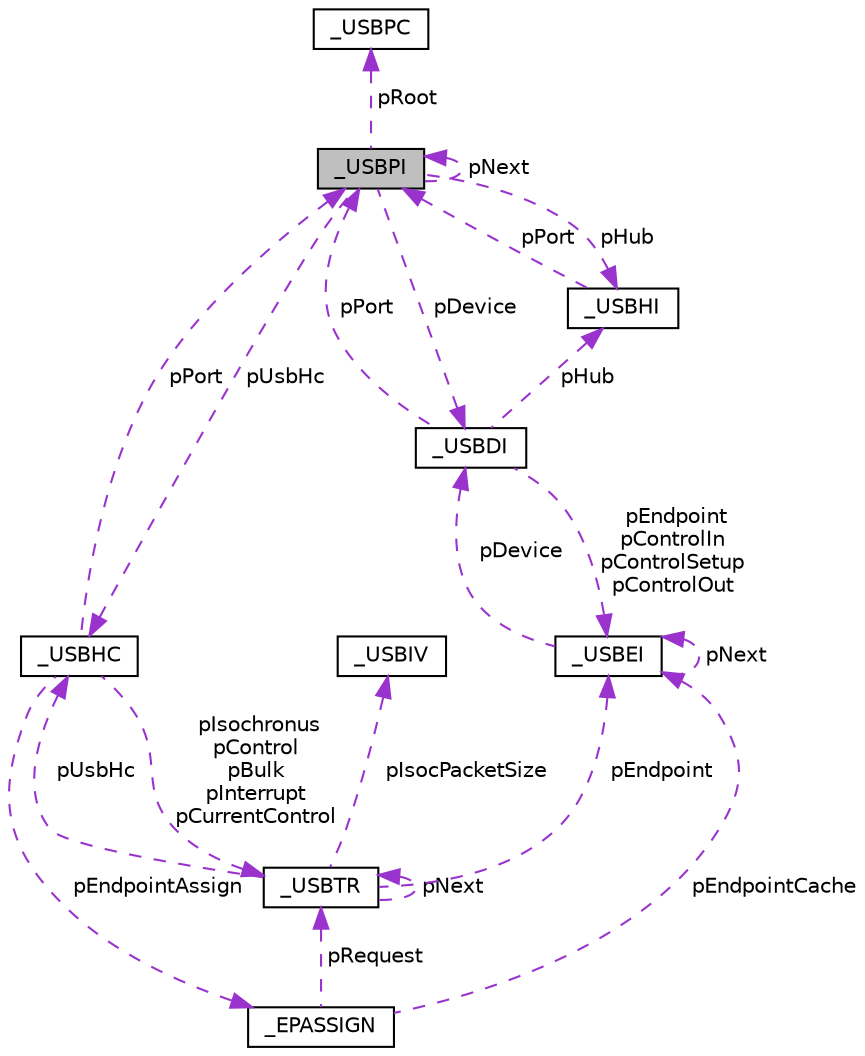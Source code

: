 digraph "_USBPI"
{
 // LATEX_PDF_SIZE
  edge [fontname="Helvetica",fontsize="10",labelfontname="Helvetica",labelfontsize="10"];
  node [fontname="Helvetica",fontsize="10",shape=record];
  Node1 [label="_USBPI",height=0.2,width=0.4,color="black", fillcolor="grey75", style="filled", fontcolor="black",tooltip=" "];
  Node1 -> Node1 [dir="back",color="darkorchid3",fontsize="10",style="dashed",label=" pNext" ,fontname="Helvetica"];
  Node2 -> Node1 [dir="back",color="darkorchid3",fontsize="10",style="dashed",label=" pUsbHc" ,fontname="Helvetica"];
  Node2 [label="_USBHC",height=0.2,width=0.4,color="black", fillcolor="white", style="filled",URL="$d3/dcc/struct__USBHC.html",tooltip=" "];
  Node1 -> Node2 [dir="back",color="darkorchid3",fontsize="10",style="dashed",label=" pPort" ,fontname="Helvetica"];
  Node3 -> Node2 [dir="back",color="darkorchid3",fontsize="10",style="dashed",label=" pEndpointAssign" ,fontname="Helvetica"];
  Node3 [label="_EPASSIGN",height=0.2,width=0.4,color="black", fillcolor="white", style="filled",URL="$d8/dfa/struct__USBHC_1_1__EPASSIGN.html",tooltip=" "];
  Node4 -> Node3 [dir="back",color="darkorchid3",fontsize="10",style="dashed",label=" pRequest" ,fontname="Helvetica"];
  Node4 [label="_USBTR",height=0.2,width=0.4,color="black", fillcolor="white", style="filled",URL="$d8/ddb/struct__USBTR.html",tooltip=" "];
  Node2 -> Node4 [dir="back",color="darkorchid3",fontsize="10",style="dashed",label=" pUsbHc" ,fontname="Helvetica"];
  Node5 -> Node4 [dir="back",color="darkorchid3",fontsize="10",style="dashed",label=" pIsocPacketSize" ,fontname="Helvetica"];
  Node5 [label="_USBIV",height=0.2,width=0.4,color="black", fillcolor="white", style="filled",URL="$d1/d95/struct__USBIV.html",tooltip=" "];
  Node4 -> Node4 [dir="back",color="darkorchid3",fontsize="10",style="dashed",label=" pNext" ,fontname="Helvetica"];
  Node6 -> Node4 [dir="back",color="darkorchid3",fontsize="10",style="dashed",label=" pEndpoint" ,fontname="Helvetica"];
  Node6 [label="_USBEI",height=0.2,width=0.4,color="black", fillcolor="white", style="filled",URL="$d2/d02/struct__USBEI.html",tooltip=" "];
  Node6 -> Node6 [dir="back",color="darkorchid3",fontsize="10",style="dashed",label=" pNext" ,fontname="Helvetica"];
  Node7 -> Node6 [dir="back",color="darkorchid3",fontsize="10",style="dashed",label=" pDevice" ,fontname="Helvetica"];
  Node7 [label="_USBDI",height=0.2,width=0.4,color="black", fillcolor="white", style="filled",URL="$d0/db5/struct__USBDI.html",tooltip=" "];
  Node1 -> Node7 [dir="back",color="darkorchid3",fontsize="10",style="dashed",label=" pPort" ,fontname="Helvetica"];
  Node8 -> Node7 [dir="back",color="darkorchid3",fontsize="10",style="dashed",label=" pHub" ,fontname="Helvetica"];
  Node8 [label="_USBHI",height=0.2,width=0.4,color="black", fillcolor="white", style="filled",URL="$d5/dd1/struct__USBHI.html",tooltip=" "];
  Node1 -> Node8 [dir="back",color="darkorchid3",fontsize="10",style="dashed",label=" pPort" ,fontname="Helvetica"];
  Node6 -> Node7 [dir="back",color="darkorchid3",fontsize="10",style="dashed",label=" pEndpoint\npControlIn\npControlSetup\npControlOut" ,fontname="Helvetica"];
  Node6 -> Node3 [dir="back",color="darkorchid3",fontsize="10",style="dashed",label=" pEndpointCache" ,fontname="Helvetica"];
  Node4 -> Node2 [dir="back",color="darkorchid3",fontsize="10",style="dashed",label=" pIsochronus\npControl\npBulk\npInterrupt\npCurrentControl" ,fontname="Helvetica"];
  Node8 -> Node1 [dir="back",color="darkorchid3",fontsize="10",style="dashed",label=" pHub" ,fontname="Helvetica"];
  Node9 -> Node1 [dir="back",color="darkorchid3",fontsize="10",style="dashed",label=" pRoot" ,fontname="Helvetica"];
  Node9 [label="_USBPC",height=0.2,width=0.4,color="black", fillcolor="white", style="filled",URL="$dc/dfb/struct__USBPC.html",tooltip=" "];
  Node7 -> Node1 [dir="back",color="darkorchid3",fontsize="10",style="dashed",label=" pDevice" ,fontname="Helvetica"];
}
